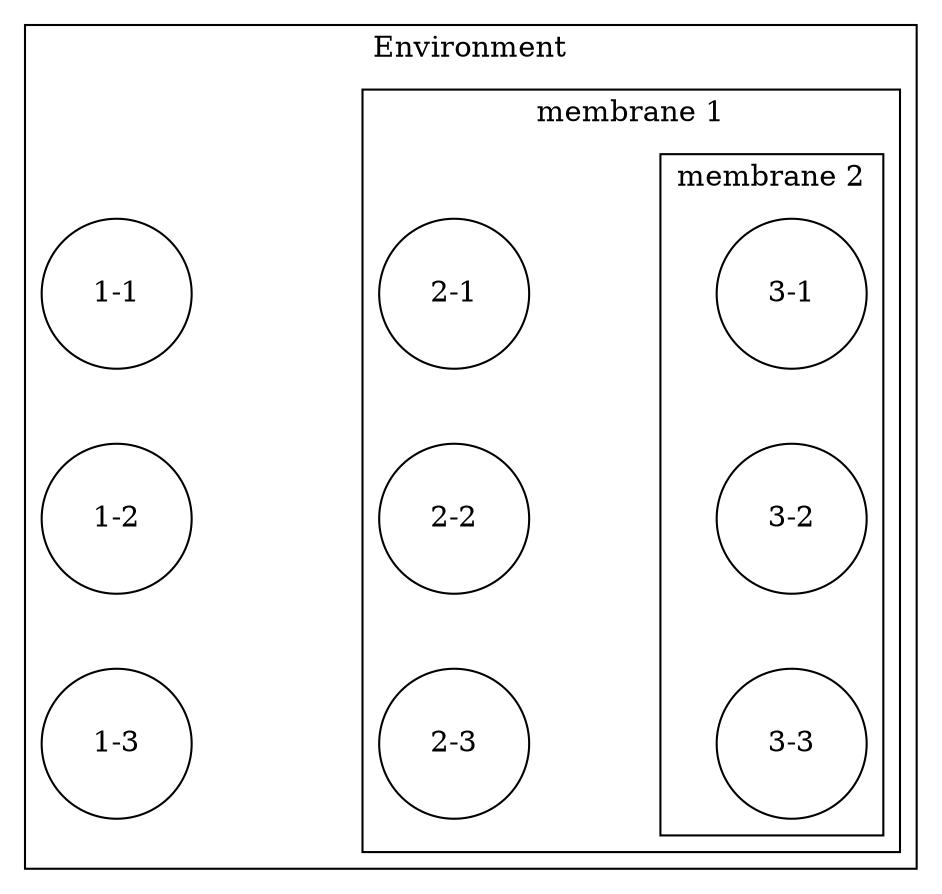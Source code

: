 digraph G {

    nodesep=1.25;
    splines=false;

    node[width=1, shape=circle];
    edge[style=invis];

    subgraph cluster_1 {
        label="Environment";
        "1-1" -> "1-2" -> "1-3";


        subgraph cluster_2 {
            label="membrane 1";
            "2-1" -> "2-2" -> "2-3";

            subgraph cluster_3 {
                label="membrane 2";
                "3-1" -> "3-2" -> "3-3";
            }

        }
    }

    edge[style=solid, penwidth=1, constraint=false];
    
}